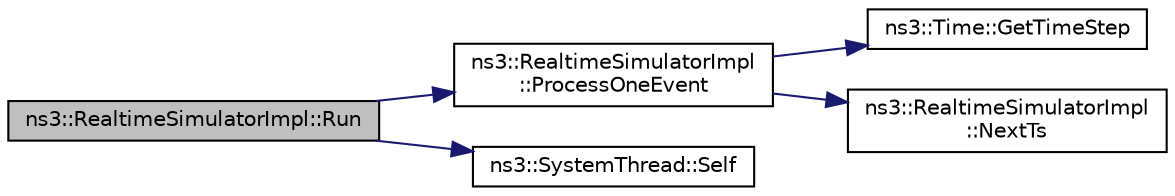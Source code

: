 digraph "ns3::RealtimeSimulatorImpl::Run"
{
 // LATEX_PDF_SIZE
  edge [fontname="Helvetica",fontsize="10",labelfontname="Helvetica",labelfontsize="10"];
  node [fontname="Helvetica",fontsize="10",shape=record];
  rankdir="LR";
  Node1 [label="ns3::RealtimeSimulatorImpl::Run",height=0.2,width=0.4,color="black", fillcolor="grey75", style="filled", fontcolor="black",tooltip="Run the simulation."];
  Node1 -> Node2 [color="midnightblue",fontsize="10",style="solid",fontname="Helvetica"];
  Node2 [label="ns3::RealtimeSimulatorImpl\l::ProcessOneEvent",height=0.2,width=0.4,color="black", fillcolor="white", style="filled",URL="$classns3_1_1_realtime_simulator_impl.html#ad30d0398ff4f58cb4896337169732c72",tooltip="Process the next event."];
  Node2 -> Node3 [color="midnightblue",fontsize="10",style="solid",fontname="Helvetica"];
  Node3 [label="ns3::Time::GetTimeStep",height=0.2,width=0.4,color="black", fillcolor="white", style="filled",URL="$classns3_1_1_time.html#a363390860dcce2d549b83b5fe3e08657",tooltip="Get the raw time value, in the current resolution unit."];
  Node2 -> Node4 [color="midnightblue",fontsize="10",style="solid",fontname="Helvetica"];
  Node4 [label="ns3::RealtimeSimulatorImpl\l::NextTs",height=0.2,width=0.4,color="black", fillcolor="white", style="filled",URL="$classns3_1_1_realtime_simulator_impl.html#a5de2e03f25c148dd89d6c755a8df3510",tooltip="Get the timestep of the next event."];
  Node1 -> Node5 [color="midnightblue",fontsize="10",style="solid",fontname="Helvetica"];
  Node5 [label="ns3::SystemThread::Self",height=0.2,width=0.4,color="black", fillcolor="white", style="filled",URL="$classns3_1_1_system_thread.html#a016d6400a1e37c2fe5feb7fab020268e",tooltip="Returns the current thread Id."];
}
